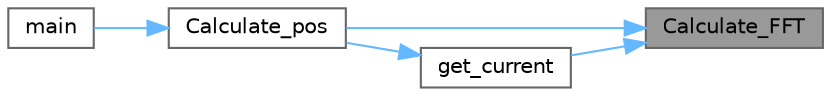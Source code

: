 digraph "Calculate_FFT"
{
 // LATEX_PDF_SIZE
  bgcolor="transparent";
  edge [fontname=Helvetica,fontsize=10,labelfontname=Helvetica,labelfontsize=10];
  node [fontname=Helvetica,fontsize=10,shape=box,height=0.2,width=0.4];
  rankdir="RL";
  Node1 [label="Calculate_FFT",height=0.2,width=0.4,color="gray40", fillcolor="grey60", style="filled", fontcolor="black",tooltip=" "];
  Node1 -> Node2 [dir="back",color="steelblue1",style="solid"];
  Node2 [label="Calculate_pos",height=0.2,width=0.4,color="grey40", fillcolor="white", style="filled",URL="$calculations_8c.html#ae971971c746aed1ed7f41c4e75951ba0",tooltip=" "];
  Node2 -> Node3 [dir="back",color="steelblue1",style="solid"];
  Node3 [label="main",height=0.2,width=0.4,color="grey40", fillcolor="white", style="filled",URL="$main_8c.html#a840291bc02cba5474a4cb46a9b9566fe",tooltip="Main function."];
  Node1 -> Node4 [dir="back",color="steelblue1",style="solid"];
  Node4 [label="get_current",height=0.2,width=0.4,color="grey40", fillcolor="white", style="filled",URL="$calculations_8c.html#a678870043a14e04e206d6e4d45048ef4",tooltip=" "];
  Node4 -> Node2 [dir="back",color="steelblue1",style="solid"];
}
